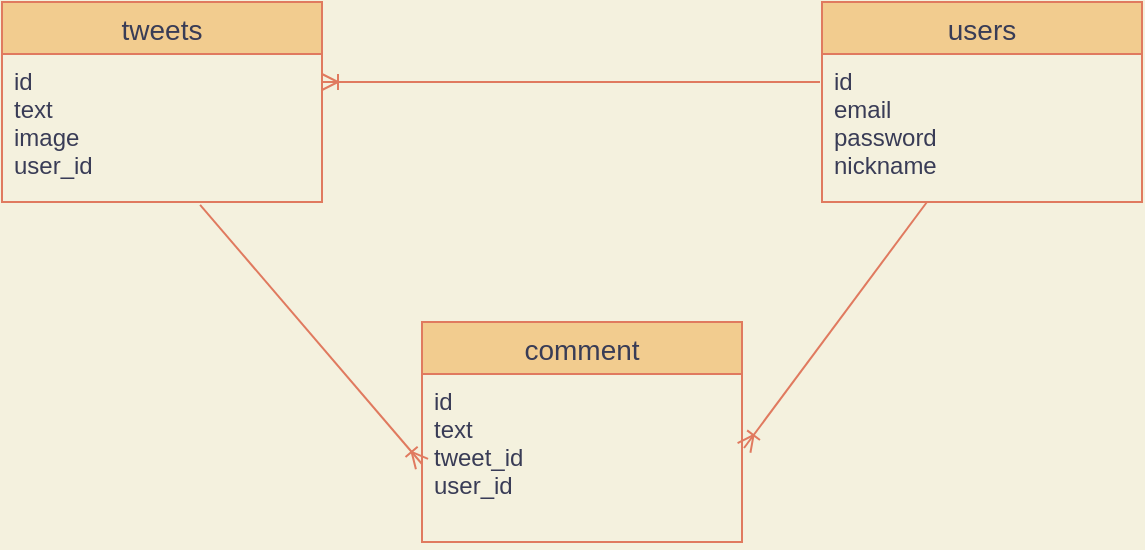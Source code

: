 <mxfile version="13.6.5">
    <diagram id="qyK6C9VX5wRZgAdcsl_T" name="ページ1">
        <mxGraphModel dx="483" dy="674" grid="1" gridSize="10" guides="1" tooltips="1" connect="1" arrows="1" fold="1" page="1" pageScale="1" pageWidth="827" pageHeight="1169" background="#F4F1DE" math="0" shadow="0">
            <root>
                <mxCell id="0"/>
                <mxCell id="1" parent="0"/>
                <mxCell id="6" value="users" style="swimlane;fontStyle=0;childLayout=stackLayout;horizontal=1;startSize=26;horizontalStack=0;resizeParent=1;resizeParentMax=0;resizeLast=0;collapsible=1;marginBottom=0;align=center;fontSize=14;fillColor=#F2CC8F;strokeColor=#E07A5F;fontColor=#393C56;" parent="1" vertex="1">
                    <mxGeometry x="480" y="90" width="160" height="100" as="geometry"/>
                </mxCell>
                <mxCell id="9" value="id&#10;email&#10;password&#10;nickname&#10;" style="text;strokeColor=none;fillColor=none;spacingLeft=4;spacingRight=4;overflow=hidden;rotatable=0;points=[[0,0.5],[1,0.5]];portConstraint=eastwest;fontSize=12;fontColor=#393C56;" parent="6" vertex="1">
                    <mxGeometry y="26" width="160" height="74" as="geometry"/>
                </mxCell>
                <mxCell id="2" value="tweets" style="swimlane;fontStyle=0;childLayout=stackLayout;horizontal=1;startSize=26;horizontalStack=0;resizeParent=1;resizeParentMax=0;resizeLast=0;collapsible=1;marginBottom=0;align=center;fontSize=14;fillColor=#F2CC8F;strokeColor=#E07A5F;fontColor=#393C56;" parent="1" vertex="1">
                    <mxGeometry x="70" y="90" width="160" height="100" as="geometry"/>
                </mxCell>
                <mxCell id="5" value="id&#10;text&#10;image&#10;user_id" style="text;strokeColor=none;fillColor=none;spacingLeft=4;spacingRight=4;overflow=hidden;rotatable=0;points=[[0,0.5],[1,0.5]];portConstraint=eastwest;fontSize=12;fontColor=#393C56;" parent="2" vertex="1">
                    <mxGeometry y="26" width="160" height="74" as="geometry"/>
                </mxCell>
                <mxCell id="10" value="comment" style="swimlane;fontStyle=0;childLayout=stackLayout;horizontal=1;startSize=26;horizontalStack=0;resizeParent=1;resizeParentMax=0;resizeLast=0;collapsible=1;marginBottom=0;align=center;fontSize=14;fillColor=#F2CC8F;strokeColor=#E07A5F;fontColor=#393C56;" parent="1" vertex="1">
                    <mxGeometry x="280" y="250" width="160" height="110" as="geometry"/>
                </mxCell>
                <mxCell id="11" value="id&#10;text&#10;tweet_id&#10;user_id" style="text;strokeColor=none;fillColor=none;spacingLeft=4;spacingRight=4;overflow=hidden;rotatable=0;points=[[0,0.5],[1,0.5]];portConstraint=eastwest;fontSize=12;fontColor=#393C56;" parent="10" vertex="1">
                    <mxGeometry y="26" width="160" height="84" as="geometry"/>
                </mxCell>
                <mxCell id="14" value="" style="fontSize=12;html=1;endArrow=ERoneToMany;strokeColor=#E07A5F;fillColor=#F2CC8F;entryX=0;entryY=0.5;entryDx=0;entryDy=0;exitX=0.619;exitY=1.019;exitDx=0;exitDy=0;exitPerimeter=0;elbow=vertical;" parent="1" source="5" edge="1">
                    <mxGeometry width="100" height="100" relative="1" as="geometry">
                        <mxPoint x="240" y="270" as="sourcePoint"/>
                        <mxPoint x="280" y="321" as="targetPoint"/>
                    </mxGeometry>
                </mxCell>
                <mxCell id="15" value="" style="fontSize=12;html=1;endArrow=ERoneToMany;strokeColor=#E07A5F;fillColor=#F2CC8F;entryX=1.003;entryY=0.04;entryDx=0;entryDy=0;entryPerimeter=0;" parent="1" edge="1">
                    <mxGeometry width="100" height="100" relative="1" as="geometry">
                        <mxPoint x="479" y="130" as="sourcePoint"/>
                        <mxPoint x="230.0" y="130.0" as="targetPoint"/>
                    </mxGeometry>
                </mxCell>
                <mxCell id="17" value="" style="fontSize=12;html=1;endArrow=ERoneToMany;strokeColor=#E07A5F;fillColor=#F2CC8F;" parent="1" source="9" edge="1">
                    <mxGeometry width="100" height="100" relative="1" as="geometry">
                        <mxPoint x="240" y="270" as="sourcePoint"/>
                        <mxPoint x="441" y="313" as="targetPoint"/>
                    </mxGeometry>
                </mxCell>
            </root>
        </mxGraphModel>
    </diagram>
</mxfile>